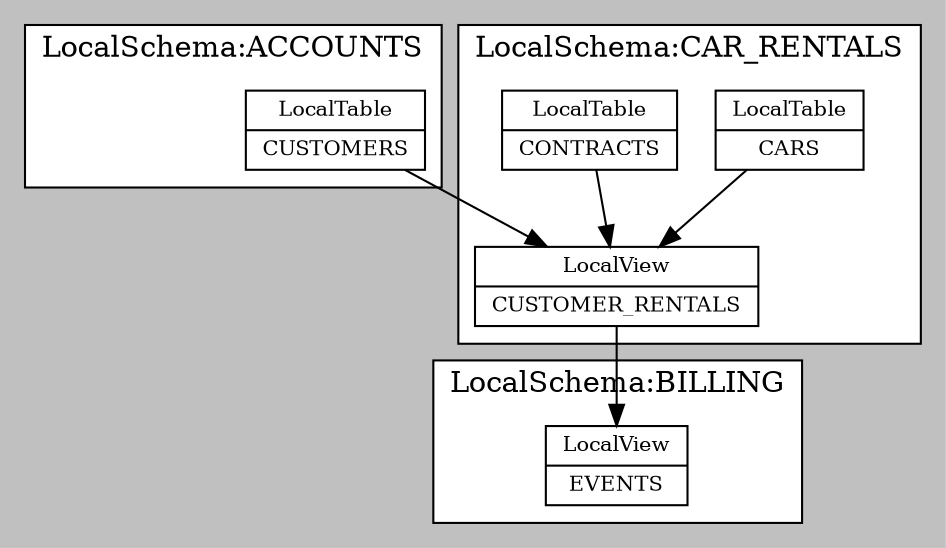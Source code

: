 digraph G {
    graph [bgcolor=gray]
    node [shape=record, style=filled, fillcolor=white, fontsize=10.0]
    edge [fontsize=10.0]
    subgraph cluster12072347 {
        bgcolor=white;
        label="LocalSchema:ACCOUNTS";
        29853907[label="{LocalTable|CUSTOMERS}"];
    }
    subgraph cluster15196112 {
        bgcolor=white;
        label="LocalSchema:CAR_RENTALS";
        18284893[label="{LocalTable|CARS}"];
        22717992[label="{LocalTable|CONTRACTS}"];
        5410519[label="{LocalView|CUSTOMER_RENTALS}"];
    }
    subgraph cluster2082417 {
        bgcolor=white;
        label="LocalSchema:BILLING";
        1925978[label="{LocalView|EVENTS}"];
    }
    29853907->5410519[];
    18284893->5410519[];
    22717992->5410519[];
    5410519->1925978[];
}
